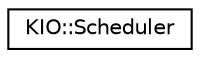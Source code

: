 digraph "Graphical Class Hierarchy"
{
  edge [fontname="Helvetica",fontsize="10",labelfontname="Helvetica",labelfontsize="10"];
  node [fontname="Helvetica",fontsize="10",shape=record];
  rankdir="LR";
  Node0 [label="KIO::Scheduler",height=0.2,width=0.4,color="black", fillcolor="white", style="filled",URL="$classKIO_1_1Scheduler.html",tooltip="The KIO::Scheduler manages io-slaves for the application. "];
}
